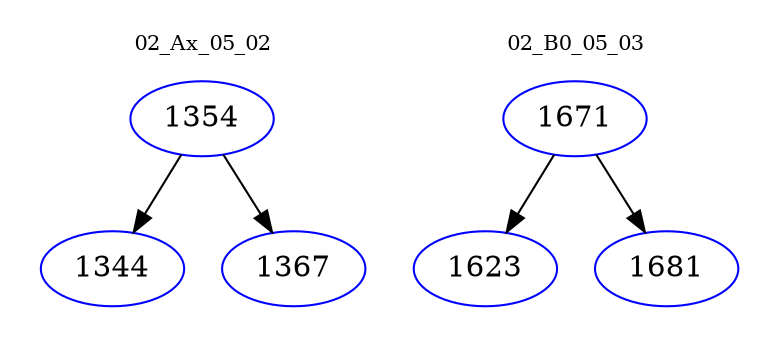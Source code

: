 digraph{
subgraph cluster_0 {
color = white
label = "02_Ax_05_02";
fontsize=10;
T0_1354 [label="1354", color="blue"]
T0_1354 -> T0_1344 [color="black"]
T0_1344 [label="1344", color="blue"]
T0_1354 -> T0_1367 [color="black"]
T0_1367 [label="1367", color="blue"]
}
subgraph cluster_1 {
color = white
label = "02_B0_05_03";
fontsize=10;
T1_1671 [label="1671", color="blue"]
T1_1671 -> T1_1623 [color="black"]
T1_1623 [label="1623", color="blue"]
T1_1671 -> T1_1681 [color="black"]
T1_1681 [label="1681", color="blue"]
}
}

